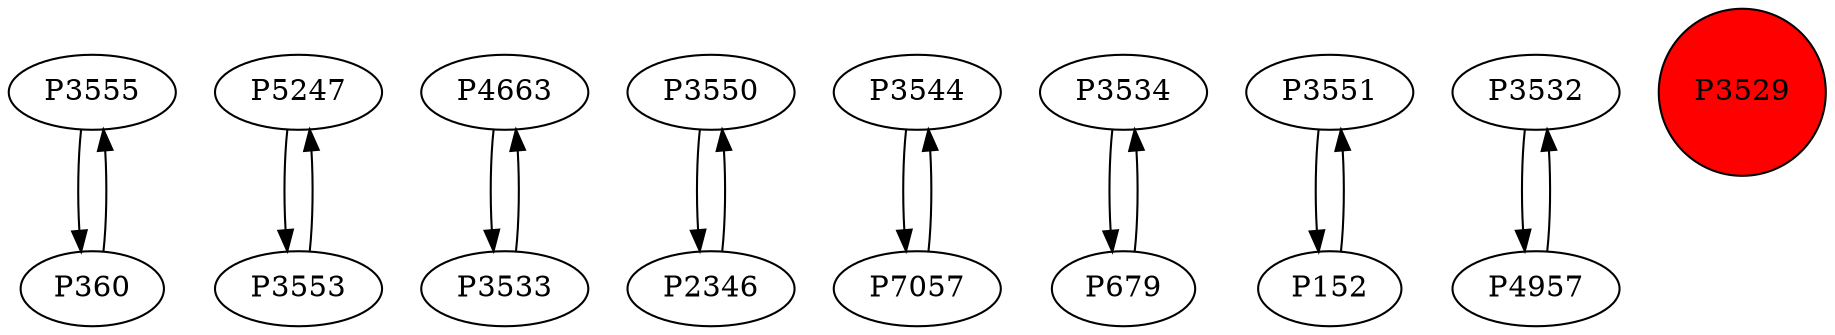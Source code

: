 digraph {
	P3555 -> P360
	P5247 -> P3553
	P4663 -> P3533
	P360 -> P3555
	P3550 -> P2346
	P3544 -> P7057
	P3534 -> P679
	P3551 -> P152
	P3532 -> P4957
	P4957 -> P3532
	P152 -> P3551
	P2346 -> P3550
	P3533 -> P4663
	P7057 -> P3544
	P3553 -> P5247
	P679 -> P3534
	P3529 [shape=circle]
	P3529 [style=filled]
	P3529 [fillcolor=red]
}
